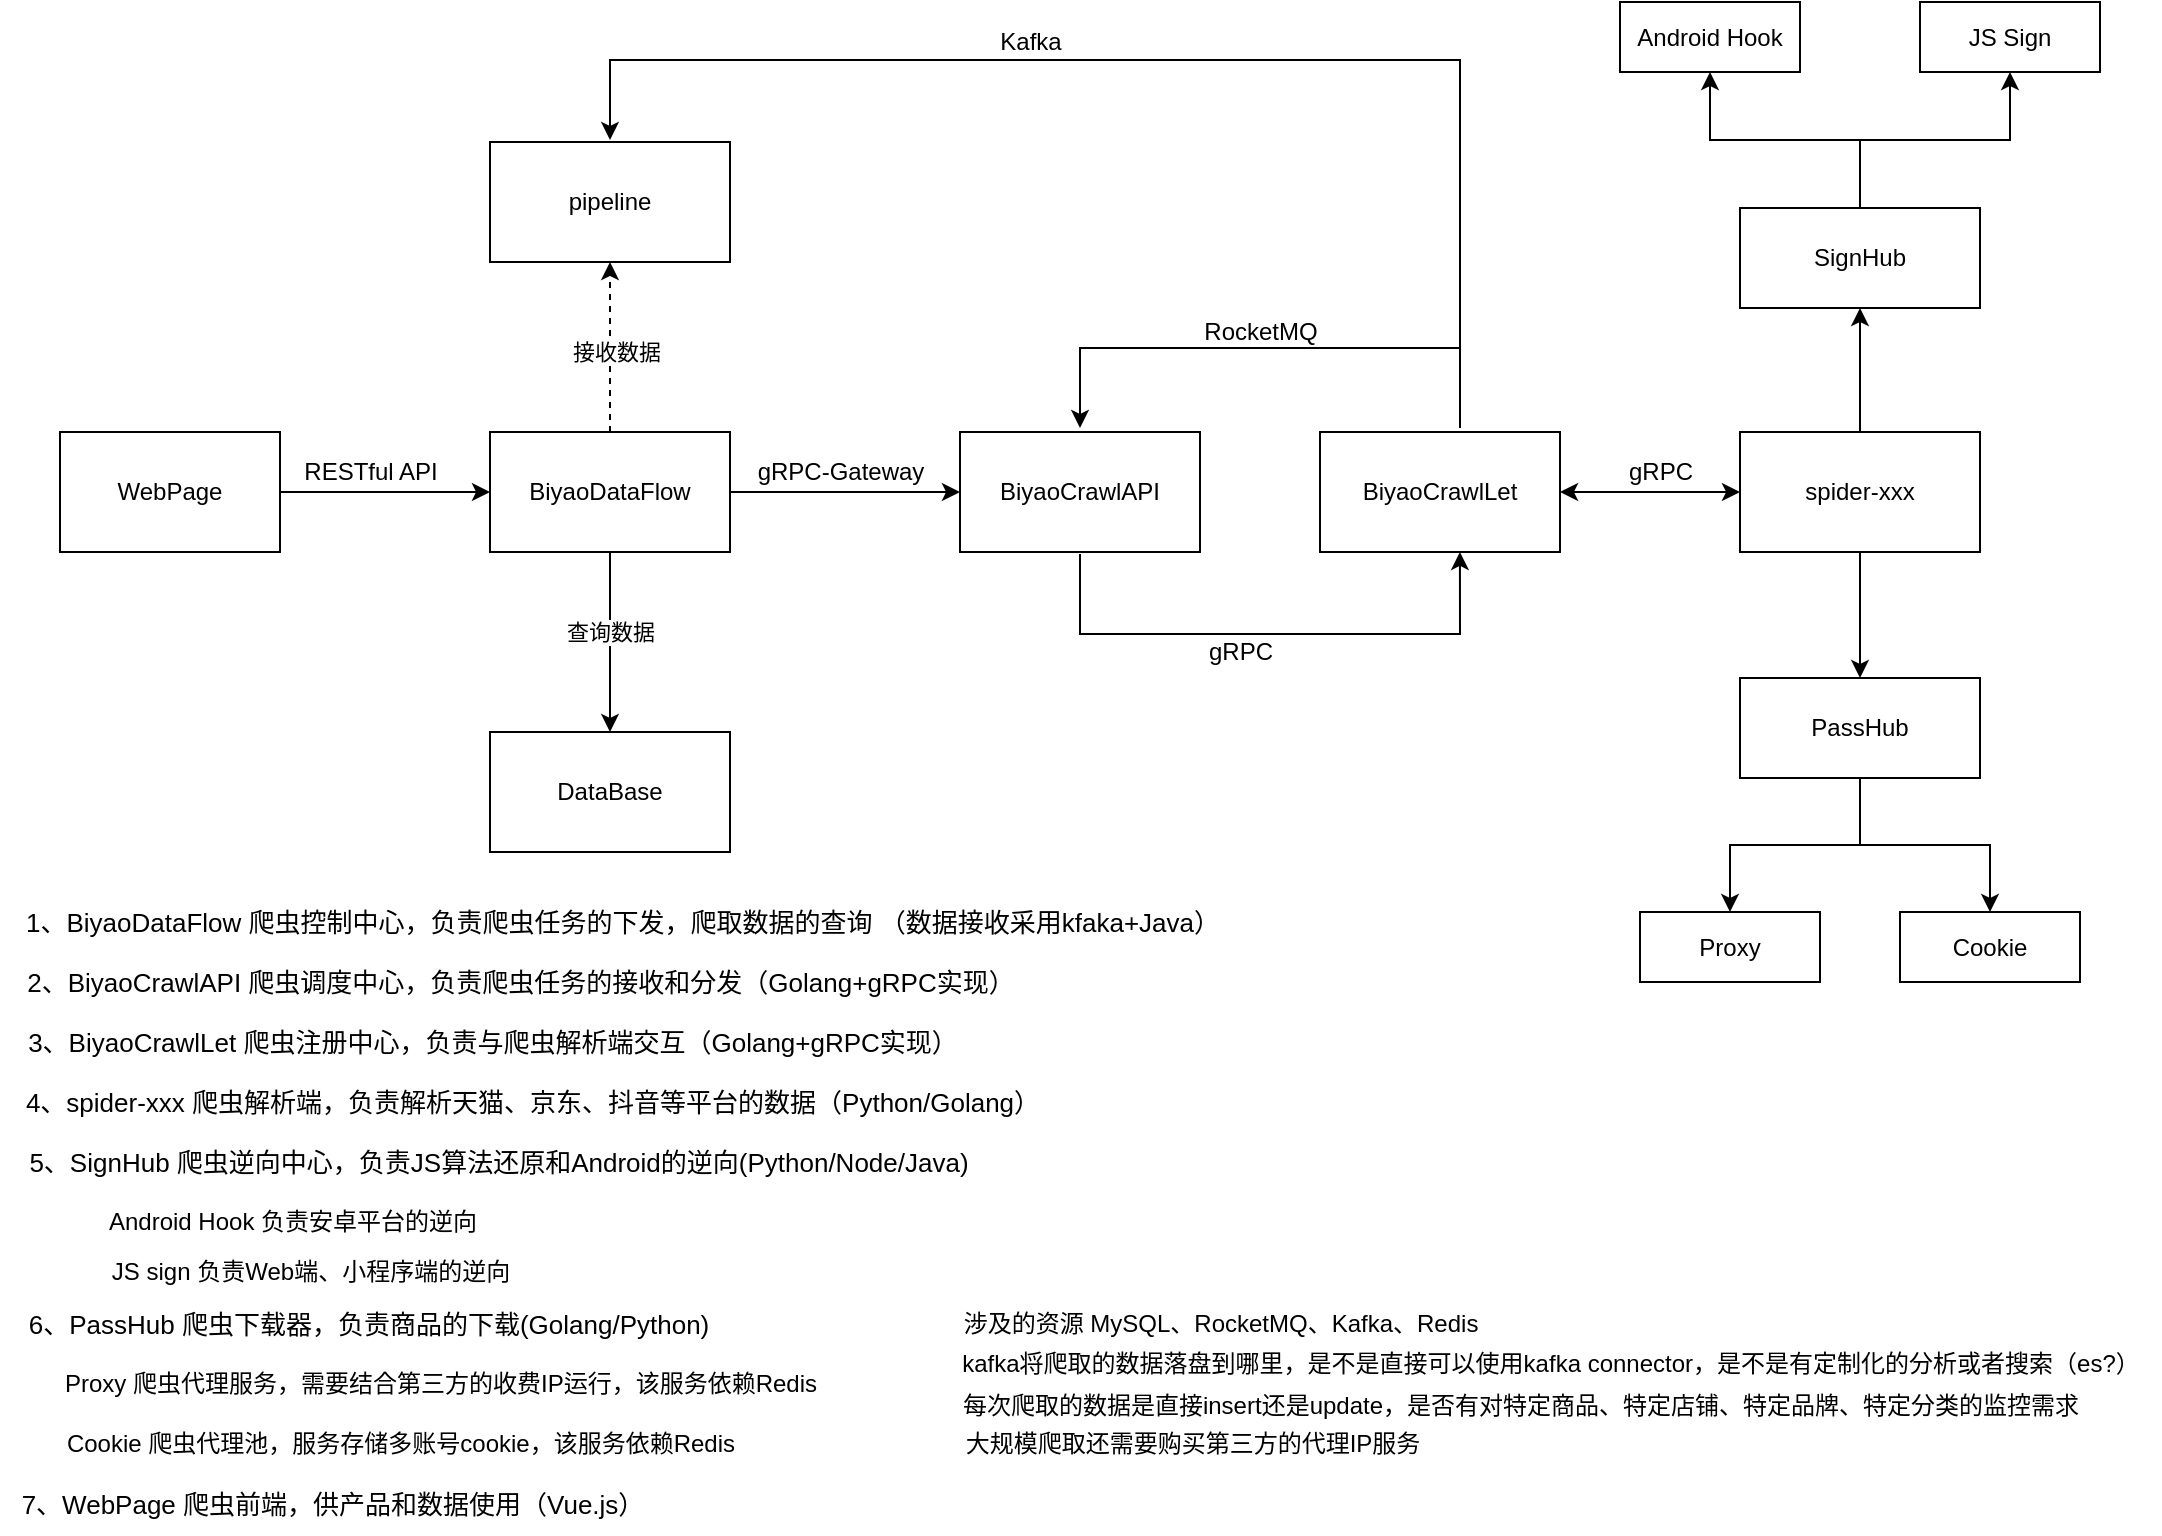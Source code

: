 <mxfile version="21.0.6" type="github">
  <diagram name="Page-1" id="YugNHdWj2oaaFu2_VZQL">
    <mxGraphModel dx="1509" dy="804" grid="1" gridSize="10" guides="1" tooltips="1" connect="1" arrows="1" fold="1" page="1" pageScale="1" pageWidth="1100" pageHeight="1700" math="0" shadow="0">
      <root>
        <mxCell id="0" />
        <mxCell id="1" parent="0" />
        <mxCell id="u9-jsfHzy2ss17F3eqX4-5" value="" style="edgeStyle=orthogonalEdgeStyle;rounded=0;orthogonalLoop=1;jettySize=auto;html=1;" parent="1" source="u9-jsfHzy2ss17F3eqX4-2" target="u9-jsfHzy2ss17F3eqX4-4" edge="1">
          <mxGeometry relative="1" as="geometry" />
        </mxCell>
        <mxCell id="u9-jsfHzy2ss17F3eqX4-2" value="WebPage" style="rounded=0;whiteSpace=wrap;html=1;" parent="1" vertex="1">
          <mxGeometry x="40" y="550" width="110" height="60" as="geometry" />
        </mxCell>
        <mxCell id="u9-jsfHzy2ss17F3eqX4-15" style="edgeStyle=orthogonalEdgeStyle;rounded=0;orthogonalLoop=1;jettySize=auto;html=1;" parent="1" source="u9-jsfHzy2ss17F3eqX4-4" target="u9-jsfHzy2ss17F3eqX4-8" edge="1">
          <mxGeometry relative="1" as="geometry" />
        </mxCell>
        <mxCell id="u9-jsfHzy2ss17F3eqX4-26" style="edgeStyle=orthogonalEdgeStyle;rounded=0;orthogonalLoop=1;jettySize=auto;html=1;entryX=0.5;entryY=0;entryDx=0;entryDy=0;" parent="1" source="u9-jsfHzy2ss17F3eqX4-4" target="u9-jsfHzy2ss17F3eqX4-22" edge="1">
          <mxGeometry relative="1" as="geometry" />
        </mxCell>
        <mxCell id="u9-jsfHzy2ss17F3eqX4-27" value="查询数据" style="edgeLabel;html=1;align=center;verticalAlign=middle;resizable=0;points=[];" parent="u9-jsfHzy2ss17F3eqX4-26" vertex="1" connectable="0">
          <mxGeometry x="-0.244" y="1" relative="1" as="geometry">
            <mxPoint x="-1" y="6" as="offset" />
          </mxGeometry>
        </mxCell>
        <mxCell id="u9-jsfHzy2ss17F3eqX4-28" value="" style="edgeStyle=orthogonalEdgeStyle;rounded=0;orthogonalLoop=1;jettySize=auto;html=1;dashed=1;" parent="1" source="u9-jsfHzy2ss17F3eqX4-4" target="u9-jsfHzy2ss17F3eqX4-21" edge="1">
          <mxGeometry relative="1" as="geometry" />
        </mxCell>
        <mxCell id="u9-jsfHzy2ss17F3eqX4-4" value="BiyaoDataFlow" style="rounded=0;whiteSpace=wrap;html=1;" parent="1" vertex="1">
          <mxGeometry x="255" y="550" width="120" height="60" as="geometry" />
        </mxCell>
        <mxCell id="u9-jsfHzy2ss17F3eqX4-56" style="edgeStyle=orthogonalEdgeStyle;rounded=0;orthogonalLoop=1;jettySize=auto;html=1;entryX=0.583;entryY=0.983;entryDx=0;entryDy=0;entryPerimeter=0;" parent="1" edge="1">
          <mxGeometry relative="1" as="geometry">
            <Array as="points">
              <mxPoint x="550" y="651" />
              <mxPoint x="740" y="651" />
            </Array>
            <mxPoint x="550" y="611" as="sourcePoint" />
            <mxPoint x="739.96" y="609.98" as="targetPoint" />
          </mxGeometry>
        </mxCell>
        <mxCell id="u9-jsfHzy2ss17F3eqX4-8" value="BiyaoCrawlAPI" style="rounded=0;whiteSpace=wrap;html=1;" parent="1" vertex="1">
          <mxGeometry x="490" y="550" width="120" height="60" as="geometry" />
        </mxCell>
        <mxCell id="u9-jsfHzy2ss17F3eqX4-53" style="edgeStyle=orthogonalEdgeStyle;rounded=0;orthogonalLoop=1;jettySize=auto;html=1;entryX=0.5;entryY=0;entryDx=0;entryDy=0;" parent="1" edge="1">
          <mxGeometry relative="1" as="geometry">
            <Array as="points">
              <mxPoint x="740" y="508" />
              <mxPoint x="550" y="508" />
            </Array>
            <mxPoint x="740" y="548" as="sourcePoint" />
            <mxPoint x="550" y="548" as="targetPoint" />
          </mxGeometry>
        </mxCell>
        <mxCell id="u9-jsfHzy2ss17F3eqX4-57" style="edgeStyle=orthogonalEdgeStyle;rounded=0;orthogonalLoop=1;jettySize=auto;html=1;entryX=0.5;entryY=0;entryDx=0;entryDy=0;" parent="1" edge="1">
          <mxGeometry relative="1" as="geometry">
            <Array as="points">
              <mxPoint x="740" y="364" />
              <mxPoint x="315" y="364" />
            </Array>
            <mxPoint x="740" y="544" as="sourcePoint" />
            <mxPoint x="315" y="404" as="targetPoint" />
          </mxGeometry>
        </mxCell>
        <mxCell id="u9-jsfHzy2ss17F3eqX4-9" value="BiyaoCrawlLet" style="rounded=0;whiteSpace=wrap;html=1;" parent="1" vertex="1">
          <mxGeometry x="670" y="550" width="120" height="60" as="geometry" />
        </mxCell>
        <mxCell id="u9-jsfHzy2ss17F3eqX4-12" value="RocketMQ" style="text;html=1;align=center;verticalAlign=middle;resizable=0;points=[];autosize=1;strokeColor=none;fillColor=none;" parent="1" vertex="1">
          <mxGeometry x="600" y="485" width="80" height="30" as="geometry" />
        </mxCell>
        <mxCell id="u9-jsfHzy2ss17F3eqX4-14" value="gRPC" style="text;html=1;align=center;verticalAlign=middle;resizable=0;points=[];autosize=1;strokeColor=none;fillColor=none;" parent="1" vertex="1">
          <mxGeometry x="600" y="645" width="60" height="30" as="geometry" />
        </mxCell>
        <mxCell id="u9-jsfHzy2ss17F3eqX4-16" value="gRPC-Gateway" style="text;html=1;align=center;verticalAlign=middle;resizable=0;points=[];autosize=1;strokeColor=none;fillColor=none;" parent="1" vertex="1">
          <mxGeometry x="375" y="555" width="110" height="30" as="geometry" />
        </mxCell>
        <mxCell id="u9-jsfHzy2ss17F3eqX4-18" value="RESTful API" style="text;html=1;align=center;verticalAlign=middle;resizable=0;points=[];autosize=1;strokeColor=none;fillColor=none;" parent="1" vertex="1">
          <mxGeometry x="150" y="555" width="90" height="30" as="geometry" />
        </mxCell>
        <mxCell id="u9-jsfHzy2ss17F3eqX4-20" value="Kafka" style="text;html=1;align=center;verticalAlign=middle;resizable=0;points=[];autosize=1;strokeColor=none;fillColor=none;" parent="1" vertex="1">
          <mxGeometry x="500" y="340" width="50" height="30" as="geometry" />
        </mxCell>
        <mxCell id="u9-jsfHzy2ss17F3eqX4-21" value="pipeline" style="rounded=0;whiteSpace=wrap;html=1;" parent="1" vertex="1">
          <mxGeometry x="255" y="405" width="120" height="60" as="geometry" />
        </mxCell>
        <mxCell id="u9-jsfHzy2ss17F3eqX4-22" value="DataBase" style="rounded=0;whiteSpace=wrap;html=1;" parent="1" vertex="1">
          <mxGeometry x="255" y="700" width="120" height="60" as="geometry" />
        </mxCell>
        <mxCell id="u9-jsfHzy2ss17F3eqX4-30" value="接收数据" style="edgeLabel;html=1;align=center;verticalAlign=middle;resizable=0;points=[];" parent="1" vertex="1" connectable="0">
          <mxGeometry x="230" y="540" as="geometry">
            <mxPoint x="88" y="-30" as="offset" />
          </mxGeometry>
        </mxCell>
        <mxCell id="u9-jsfHzy2ss17F3eqX4-37" value="" style="edgeStyle=orthogonalEdgeStyle;rounded=0;orthogonalLoop=1;jettySize=auto;html=1;" parent="1" source="u9-jsfHzy2ss17F3eqX4-31" target="u9-jsfHzy2ss17F3eqX4-35" edge="1">
          <mxGeometry relative="1" as="geometry" />
        </mxCell>
        <mxCell id="u9-jsfHzy2ss17F3eqX4-38" value="" style="edgeStyle=orthogonalEdgeStyle;rounded=0;orthogonalLoop=1;jettySize=auto;html=1;" parent="1" source="u9-jsfHzy2ss17F3eqX4-31" target="u9-jsfHzy2ss17F3eqX4-36" edge="1">
          <mxGeometry relative="1" as="geometry" />
        </mxCell>
        <mxCell id="u9-jsfHzy2ss17F3eqX4-31" value="spider-xxx" style="rounded=0;whiteSpace=wrap;html=1;" parent="1" vertex="1">
          <mxGeometry x="880" y="550" width="120" height="60" as="geometry" />
        </mxCell>
        <mxCell id="u9-jsfHzy2ss17F3eqX4-34" value="" style="endArrow=classic;startArrow=classic;html=1;rounded=0;entryX=0;entryY=0.5;entryDx=0;entryDy=0;exitX=1;exitY=0.5;exitDx=0;exitDy=0;" parent="1" source="u9-jsfHzy2ss17F3eqX4-9" target="u9-jsfHzy2ss17F3eqX4-31" edge="1">
          <mxGeometry width="50" height="50" relative="1" as="geometry">
            <mxPoint x="790" y="610" as="sourcePoint" />
            <mxPoint x="840" y="560" as="targetPoint" />
          </mxGeometry>
        </mxCell>
        <mxCell id="u9-jsfHzy2ss17F3eqX4-68" style="edgeStyle=orthogonalEdgeStyle;rounded=0;orthogonalLoop=1;jettySize=auto;html=1;entryX=0.5;entryY=1;entryDx=0;entryDy=0;" parent="1" source="u9-jsfHzy2ss17F3eqX4-35" target="u9-jsfHzy2ss17F3eqX4-60" edge="1">
          <mxGeometry relative="1" as="geometry" />
        </mxCell>
        <mxCell id="u9-jsfHzy2ss17F3eqX4-69" style="edgeStyle=orthogonalEdgeStyle;rounded=0;orthogonalLoop=1;jettySize=auto;html=1;entryX=0.5;entryY=1;entryDx=0;entryDy=0;" parent="1" source="u9-jsfHzy2ss17F3eqX4-35" target="u9-jsfHzy2ss17F3eqX4-61" edge="1">
          <mxGeometry relative="1" as="geometry" />
        </mxCell>
        <mxCell id="u9-jsfHzy2ss17F3eqX4-35" value="SignHub" style="rounded=0;whiteSpace=wrap;html=1;" parent="1" vertex="1">
          <mxGeometry x="880" y="438" width="120" height="50" as="geometry" />
        </mxCell>
        <mxCell id="u9-jsfHzy2ss17F3eqX4-70" style="edgeStyle=orthogonalEdgeStyle;rounded=0;orthogonalLoop=1;jettySize=auto;html=1;exitX=0.5;exitY=1;exitDx=0;exitDy=0;" parent="1" source="u9-jsfHzy2ss17F3eqX4-36" target="u9-jsfHzy2ss17F3eqX4-63" edge="1">
          <mxGeometry relative="1" as="geometry" />
        </mxCell>
        <mxCell id="u9-jsfHzy2ss17F3eqX4-71" style="edgeStyle=orthogonalEdgeStyle;rounded=0;orthogonalLoop=1;jettySize=auto;html=1;entryX=0.5;entryY=0;entryDx=0;entryDy=0;" parent="1" source="u9-jsfHzy2ss17F3eqX4-36" target="u9-jsfHzy2ss17F3eqX4-65" edge="1">
          <mxGeometry relative="1" as="geometry" />
        </mxCell>
        <mxCell id="u9-jsfHzy2ss17F3eqX4-36" value="PassHub" style="rounded=0;whiteSpace=wrap;html=1;" parent="1" vertex="1">
          <mxGeometry x="880" y="673" width="120" height="50" as="geometry" />
        </mxCell>
        <mxCell id="u9-jsfHzy2ss17F3eqX4-45" value="gRPC" style="text;html=1;align=center;verticalAlign=middle;resizable=0;points=[];autosize=1;strokeColor=none;fillColor=none;" parent="1" vertex="1">
          <mxGeometry x="810" y="555" width="60" height="30" as="geometry" />
        </mxCell>
        <mxCell id="u9-jsfHzy2ss17F3eqX4-48" value="1、BiyaoDataFlow 爬虫控制中心，负责爬虫任务的下发，爬取数据的查询 （数据接收采用kfaka+Java）" style="text;html=1;align=center;verticalAlign=middle;resizable=0;points=[];autosize=1;strokeColor=none;fillColor=none;fontSize=13;" parent="1" vertex="1">
          <mxGeometry x="11" y="780" width="620" height="30" as="geometry" />
        </mxCell>
        <mxCell id="u9-jsfHzy2ss17F3eqX4-50" value="2、BiyaoCrawlAPI 爬虫调度中心，负责爬虫任务的接收和分发（Golang+gRPC实现）" style="text;html=1;align=center;verticalAlign=middle;resizable=0;points=[];autosize=1;strokeColor=none;fillColor=none;fontSize=13;" parent="1" vertex="1">
          <mxGeometry x="10" y="810" width="520" height="30" as="geometry" />
        </mxCell>
        <mxCell id="u9-jsfHzy2ss17F3eqX4-51" value="3、BiyaoCrawlLet 爬虫注册中心，负责与爬虫解析端交互（Golang+gRPC实现）" style="text;html=1;align=center;verticalAlign=middle;resizable=0;points=[];autosize=1;strokeColor=none;fillColor=none;fontSize=13;" parent="1" vertex="1">
          <mxGeometry x="11" y="840" width="490" height="30" as="geometry" />
        </mxCell>
        <mxCell id="u9-jsfHzy2ss17F3eqX4-58" value="4、spider-xxx 爬虫解析端，负责解析天猫、京东、抖音等平台的数据（Python/Golang）" style="text;html=1;align=center;verticalAlign=middle;resizable=0;points=[];autosize=1;strokeColor=none;fillColor=none;fontSize=13;" parent="1" vertex="1">
          <mxGeometry x="11" y="870" width="530" height="30" as="geometry" />
        </mxCell>
        <mxCell id="u9-jsfHzy2ss17F3eqX4-59" value="5、SignHub 爬虫逆向中心，负责JS算法还原和Android的逆向(Python/Node/Java)" style="text;html=1;align=center;verticalAlign=middle;resizable=0;points=[];autosize=1;strokeColor=none;fillColor=none;fontSize=13;" parent="1" vertex="1">
          <mxGeometry x="14" y="900" width="490" height="30" as="geometry" />
        </mxCell>
        <mxCell id="u9-jsfHzy2ss17F3eqX4-60" value="Android Hook" style="rounded=0;whiteSpace=wrap;html=1;" parent="1" vertex="1">
          <mxGeometry x="820" y="335" width="90" height="35" as="geometry" />
        </mxCell>
        <mxCell id="u9-jsfHzy2ss17F3eqX4-61" value="JS Sign" style="rounded=0;whiteSpace=wrap;html=1;" parent="1" vertex="1">
          <mxGeometry x="970" y="335" width="90" height="35" as="geometry" />
        </mxCell>
        <mxCell id="u9-jsfHzy2ss17F3eqX4-63" value="Proxy" style="rounded=0;whiteSpace=wrap;html=1;" parent="1" vertex="1">
          <mxGeometry x="830" y="790" width="90" height="35" as="geometry" />
        </mxCell>
        <mxCell id="u9-jsfHzy2ss17F3eqX4-65" value="Cookie" style="rounded=0;whiteSpace=wrap;html=1;" parent="1" vertex="1">
          <mxGeometry x="960" y="790" width="90" height="35" as="geometry" />
        </mxCell>
        <mxCell id="u9-jsfHzy2ss17F3eqX4-73" value="6、PassHub 爬虫下载器，负责商品的下载(Golang/Python)&lt;br&gt;" style="text;html=1;align=center;verticalAlign=middle;resizable=0;points=[];autosize=1;strokeColor=none;fillColor=none;fontSize=13;" parent="1" vertex="1">
          <mxGeometry x="14" y="981" width="360" height="30" as="geometry" />
        </mxCell>
        <mxCell id="i3g2qH0CeW9kxm3Lizja-3" value="7、WebPage 爬虫前端，供产品和数据使用（Vue.js）" style="text;html=1;align=center;verticalAlign=middle;resizable=0;points=[];autosize=1;strokeColor=none;fillColor=none;fontSize=13;" vertex="1" parent="1">
          <mxGeometry x="11" y="1071" width="330" height="30" as="geometry" />
        </mxCell>
        <mxCell id="i3g2qH0CeW9kxm3Lizja-4" value="涉及的资源 MySQL、RocketMQ、Kafka、Redis" style="text;html=1;align=center;verticalAlign=middle;resizable=0;points=[];autosize=1;strokeColor=none;fillColor=none;" vertex="1" parent="1">
          <mxGeometry x="480" y="981" width="280" height="30" as="geometry" />
        </mxCell>
        <mxCell id="i3g2qH0CeW9kxm3Lizja-5" value="kafka将爬取的数据落盘到哪里，是不是直接可以使用kafka connector，是不是有定制化的分析或者搜索（es?）" style="text;html=1;align=center;verticalAlign=middle;resizable=0;points=[];autosize=1;strokeColor=none;fillColor=none;" vertex="1" parent="1">
          <mxGeometry x="480" y="1001" width="610" height="30" as="geometry" />
        </mxCell>
        <mxCell id="i3g2qH0CeW9kxm3Lizja-6" value="每次爬取的数据是直接insert还是update，是否有对特定商品、特定店铺、特定品牌、特定分类的监控需求" style="text;html=1;align=center;verticalAlign=middle;resizable=0;points=[];autosize=1;strokeColor=none;fillColor=none;" vertex="1" parent="1">
          <mxGeometry x="480" y="1022" width="580" height="30" as="geometry" />
        </mxCell>
        <mxCell id="i3g2qH0CeW9kxm3Lizja-8" value="大规模爬取还需要购买第三方的代理IP服务" style="text;html=1;align=center;verticalAlign=middle;resizable=0;points=[];autosize=1;strokeColor=none;fillColor=none;" vertex="1" parent="1">
          <mxGeometry x="481" y="1041" width="250" height="30" as="geometry" />
        </mxCell>
        <mxCell id="i3g2qH0CeW9kxm3Lizja-9" value="Proxy 爬虫代理服务，需要结合第三方的收费IP运行，该服务依赖Redis" style="text;html=1;align=center;verticalAlign=middle;resizable=0;points=[];autosize=1;strokeColor=none;fillColor=none;" vertex="1" parent="1">
          <mxGeometry x="30" y="1011" width="400" height="30" as="geometry" />
        </mxCell>
        <mxCell id="i3g2qH0CeW9kxm3Lizja-10" value="Cookie 爬虫代理池，服务存储多账号cookie，该服务依赖Redis" style="text;html=1;align=center;verticalAlign=middle;resizable=0;points=[];autosize=1;strokeColor=none;fillColor=none;" vertex="1" parent="1">
          <mxGeometry x="30" y="1041" width="360" height="30" as="geometry" />
        </mxCell>
        <mxCell id="i3g2qH0CeW9kxm3Lizja-11" value="Android Hook 负责安卓平台的逆向" style="text;html=1;align=center;verticalAlign=middle;resizable=0;points=[];autosize=1;strokeColor=none;fillColor=none;" vertex="1" parent="1">
          <mxGeometry x="51" y="930" width="210" height="30" as="geometry" />
        </mxCell>
        <mxCell id="i3g2qH0CeW9kxm3Lizja-12" value="JS sign 负责Web端、小程序端的逆向" style="text;html=1;align=center;verticalAlign=middle;resizable=0;points=[];autosize=1;strokeColor=none;fillColor=none;" vertex="1" parent="1">
          <mxGeometry x="55" y="955" width="220" height="30" as="geometry" />
        </mxCell>
      </root>
    </mxGraphModel>
  </diagram>
</mxfile>
